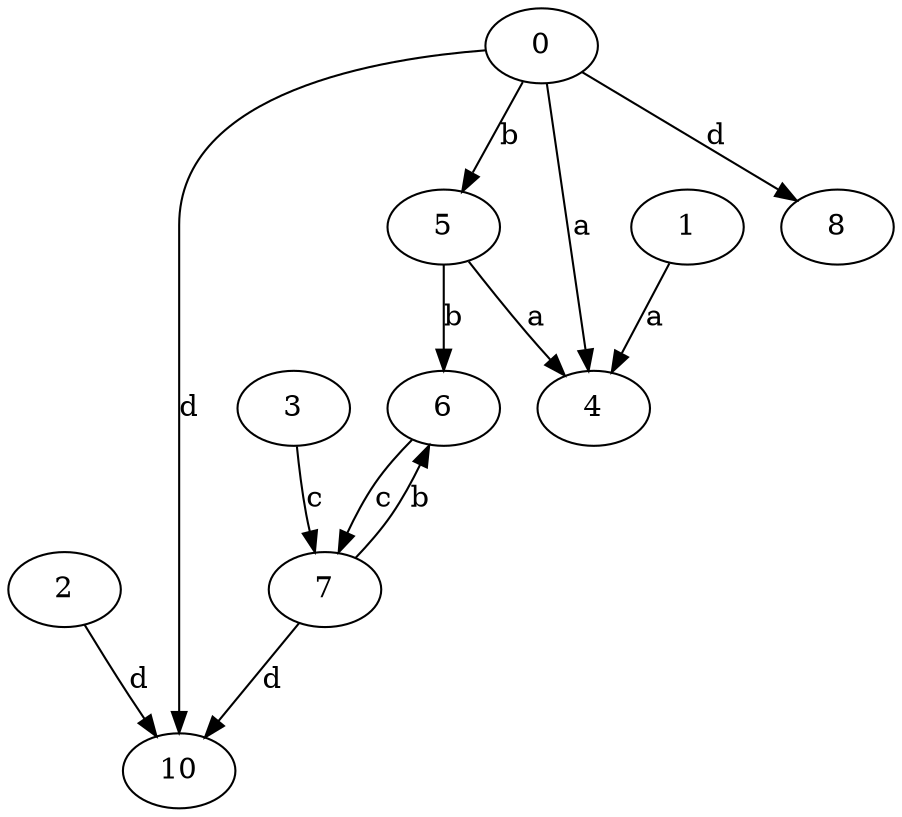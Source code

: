 strict digraph  {
2;
3;
4;
0;
5;
6;
7;
8;
1;
10;
2 -> 10  [label=d];
3 -> 7  [label=c];
0 -> 4  [label=a];
0 -> 5  [label=b];
0 -> 8  [label=d];
0 -> 10  [label=d];
5 -> 4  [label=a];
5 -> 6  [label=b];
6 -> 7  [label=c];
7 -> 6  [label=b];
7 -> 10  [label=d];
1 -> 4  [label=a];
}

